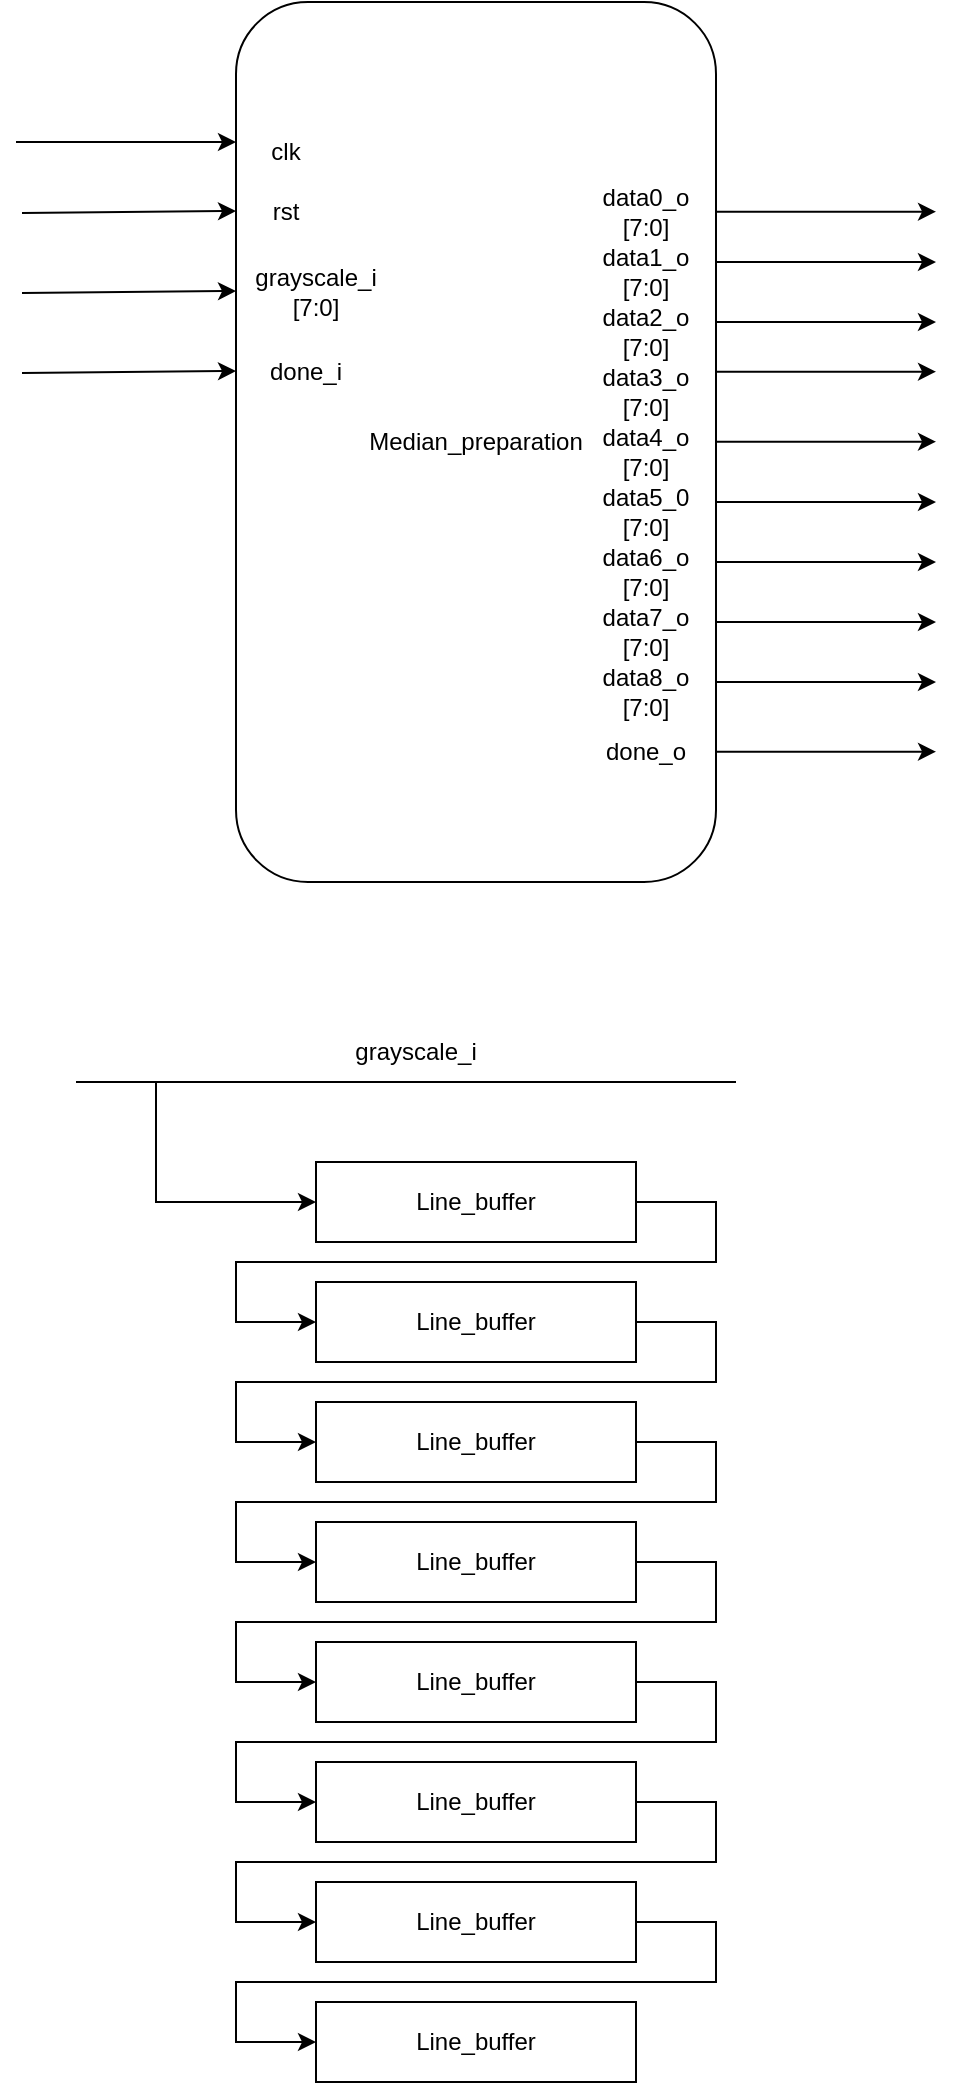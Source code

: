 <mxfile version="24.9.1">
  <diagram name="Page-1" id="BCnUO_8hESMO_EkztKmL">
    <mxGraphModel dx="549" dy="283" grid="1" gridSize="10" guides="1" tooltips="1" connect="1" arrows="1" fold="1" page="1" pageScale="1" pageWidth="850" pageHeight="1100" math="0" shadow="0">
      <root>
        <mxCell id="0" />
        <mxCell id="1" parent="0" />
        <mxCell id="qsAkrHhLrorG7CHm5gj3-1" value="Median_preparation" style="rounded=1;whiteSpace=wrap;html=1;" parent="1" vertex="1">
          <mxGeometry x="280" y="230" width="240" height="440" as="geometry" />
        </mxCell>
        <mxCell id="qsAkrHhLrorG7CHm5gj3-2" value="clk" style="text;html=1;align=center;verticalAlign=middle;whiteSpace=wrap;rounded=0;" parent="1" vertex="1">
          <mxGeometry x="290" y="290" width="30" height="30" as="geometry" />
        </mxCell>
        <mxCell id="qsAkrHhLrorG7CHm5gj3-4" value="grayscale_i [7:0]" style="text;html=1;align=center;verticalAlign=middle;whiteSpace=wrap;rounded=0;" parent="1" vertex="1">
          <mxGeometry x="290" y="360" width="60" height="30" as="geometry" />
        </mxCell>
        <mxCell id="qsAkrHhLrorG7CHm5gj3-5" value="done_i" style="text;html=1;align=center;verticalAlign=middle;whiteSpace=wrap;rounded=0;" parent="1" vertex="1">
          <mxGeometry x="290" y="400" width="50" height="30" as="geometry" />
        </mxCell>
        <mxCell id="qsAkrHhLrorG7CHm5gj3-6" value="" style="endArrow=classic;html=1;rounded=0;" parent="1" edge="1">
          <mxGeometry width="50" height="50" relative="1" as="geometry">
            <mxPoint x="170" y="300" as="sourcePoint" />
            <mxPoint x="280" y="300" as="targetPoint" />
          </mxGeometry>
        </mxCell>
        <mxCell id="qsAkrHhLrorG7CHm5gj3-7" value="rst" style="text;html=1;align=center;verticalAlign=middle;whiteSpace=wrap;rounded=0;" parent="1" vertex="1">
          <mxGeometry x="290" y="320" width="30" height="30" as="geometry" />
        </mxCell>
        <mxCell id="qsAkrHhLrorG7CHm5gj3-8" value="" style="endArrow=classic;html=1;rounded=0;entryX=-0.012;entryY=0.164;entryDx=0;entryDy=0;entryPerimeter=0;" parent="1" edge="1">
          <mxGeometry width="50" height="50" relative="1" as="geometry">
            <mxPoint x="173" y="335.5" as="sourcePoint" />
            <mxPoint x="280" y="334.5" as="targetPoint" />
          </mxGeometry>
        </mxCell>
        <mxCell id="qsAkrHhLrorG7CHm5gj3-9" value="" style="endArrow=classic;html=1;rounded=0;entryX=-0.012;entryY=0.164;entryDx=0;entryDy=0;entryPerimeter=0;" parent="1" edge="1">
          <mxGeometry width="50" height="50" relative="1" as="geometry">
            <mxPoint x="173" y="375.5" as="sourcePoint" />
            <mxPoint x="280" y="374.5" as="targetPoint" />
          </mxGeometry>
        </mxCell>
        <mxCell id="qsAkrHhLrorG7CHm5gj3-10" value="" style="endArrow=classic;html=1;rounded=0;entryX=-0.012;entryY=0.164;entryDx=0;entryDy=0;entryPerimeter=0;" parent="1" edge="1">
          <mxGeometry width="50" height="50" relative="1" as="geometry">
            <mxPoint x="173" y="415.5" as="sourcePoint" />
            <mxPoint x="280" y="414.5" as="targetPoint" />
          </mxGeometry>
        </mxCell>
        <mxCell id="qsAkrHhLrorG7CHm5gj3-11" value="done_o" style="text;html=1;align=center;verticalAlign=middle;whiteSpace=wrap;rounded=0;" parent="1" vertex="1">
          <mxGeometry x="460" y="590" width="50" height="30" as="geometry" />
        </mxCell>
        <mxCell id="qsAkrHhLrorG7CHm5gj3-12" value="data8_o [7:0]" style="text;html=1;align=center;verticalAlign=middle;whiteSpace=wrap;rounded=0;" parent="1" vertex="1">
          <mxGeometry x="460" y="560" width="50" height="30" as="geometry" />
        </mxCell>
        <mxCell id="qsAkrHhLrorG7CHm5gj3-13" value="data7_o [7:0]" style="text;html=1;align=center;verticalAlign=middle;whiteSpace=wrap;rounded=0;" parent="1" vertex="1">
          <mxGeometry x="460" y="530" width="50" height="30" as="geometry" />
        </mxCell>
        <mxCell id="qsAkrHhLrorG7CHm5gj3-14" value="data6_o [7:0]" style="text;html=1;align=center;verticalAlign=middle;whiteSpace=wrap;rounded=0;" parent="1" vertex="1">
          <mxGeometry x="460" y="500" width="50" height="30" as="geometry" />
        </mxCell>
        <mxCell id="qsAkrHhLrorG7CHm5gj3-15" value="data5_0 [7:0]" style="text;html=1;align=center;verticalAlign=middle;whiteSpace=wrap;rounded=0;" parent="1" vertex="1">
          <mxGeometry x="460" y="470" width="50" height="30" as="geometry" />
        </mxCell>
        <mxCell id="qsAkrHhLrorG7CHm5gj3-16" value="data4_o [7:0]" style="text;html=1;align=center;verticalAlign=middle;whiteSpace=wrap;rounded=0;" parent="1" vertex="1">
          <mxGeometry x="460" y="440" width="50" height="30" as="geometry" />
        </mxCell>
        <mxCell id="qsAkrHhLrorG7CHm5gj3-17" value="data3_o [7:0]" style="text;html=1;align=center;verticalAlign=middle;whiteSpace=wrap;rounded=0;" parent="1" vertex="1">
          <mxGeometry x="460" y="410" width="50" height="30" as="geometry" />
        </mxCell>
        <mxCell id="qsAkrHhLrorG7CHm5gj3-18" value="data2_o [7:0]" style="text;html=1;align=center;verticalAlign=middle;whiteSpace=wrap;rounded=0;" parent="1" vertex="1">
          <mxGeometry x="460" y="380" width="50" height="30" as="geometry" />
        </mxCell>
        <mxCell id="qsAkrHhLrorG7CHm5gj3-19" value="data1_o [7:0]" style="text;html=1;align=center;verticalAlign=middle;whiteSpace=wrap;rounded=0;" parent="1" vertex="1">
          <mxGeometry x="460" y="350" width="50" height="30" as="geometry" />
        </mxCell>
        <mxCell id="qsAkrHhLrorG7CHm5gj3-20" value="data0_o [7:0]" style="text;html=1;align=center;verticalAlign=middle;whiteSpace=wrap;rounded=0;" parent="1" vertex="1">
          <mxGeometry x="460" y="320" width="50" height="30" as="geometry" />
        </mxCell>
        <mxCell id="qsAkrHhLrorG7CHm5gj3-21" value="" style="endArrow=classic;html=1;rounded=0;" parent="1" edge="1">
          <mxGeometry width="50" height="50" relative="1" as="geometry">
            <mxPoint x="520" y="334.83" as="sourcePoint" />
            <mxPoint x="630" y="334.83" as="targetPoint" />
          </mxGeometry>
        </mxCell>
        <mxCell id="qsAkrHhLrorG7CHm5gj3-22" value="" style="endArrow=classic;html=1;rounded=0;" parent="1" edge="1">
          <mxGeometry width="50" height="50" relative="1" as="geometry">
            <mxPoint x="520" y="360" as="sourcePoint" />
            <mxPoint x="630" y="360" as="targetPoint" />
          </mxGeometry>
        </mxCell>
        <mxCell id="qsAkrHhLrorG7CHm5gj3-23" value="" style="endArrow=classic;html=1;rounded=0;" parent="1" edge="1">
          <mxGeometry width="50" height="50" relative="1" as="geometry">
            <mxPoint x="520" y="480" as="sourcePoint" />
            <mxPoint x="630" y="480" as="targetPoint" />
          </mxGeometry>
        </mxCell>
        <mxCell id="qsAkrHhLrorG7CHm5gj3-24" value="" style="endArrow=classic;html=1;rounded=0;" parent="1" edge="1">
          <mxGeometry width="50" height="50" relative="1" as="geometry">
            <mxPoint x="520" y="390" as="sourcePoint" />
            <mxPoint x="630" y="390" as="targetPoint" />
          </mxGeometry>
        </mxCell>
        <mxCell id="qsAkrHhLrorG7CHm5gj3-25" value="" style="endArrow=classic;html=1;rounded=0;" parent="1" edge="1">
          <mxGeometry width="50" height="50" relative="1" as="geometry">
            <mxPoint x="520" y="414.83" as="sourcePoint" />
            <mxPoint x="630" y="414.83" as="targetPoint" />
          </mxGeometry>
        </mxCell>
        <mxCell id="qsAkrHhLrorG7CHm5gj3-26" value="" style="endArrow=classic;html=1;rounded=0;" parent="1" edge="1">
          <mxGeometry width="50" height="50" relative="1" as="geometry">
            <mxPoint x="520" y="449.83" as="sourcePoint" />
            <mxPoint x="630" y="449.83" as="targetPoint" />
          </mxGeometry>
        </mxCell>
        <mxCell id="qsAkrHhLrorG7CHm5gj3-27" value="" style="endArrow=classic;html=1;rounded=0;" parent="1" edge="1">
          <mxGeometry width="50" height="50" relative="1" as="geometry">
            <mxPoint x="520" y="510" as="sourcePoint" />
            <mxPoint x="630" y="510" as="targetPoint" />
          </mxGeometry>
        </mxCell>
        <mxCell id="qsAkrHhLrorG7CHm5gj3-28" value="" style="endArrow=classic;html=1;rounded=0;" parent="1" edge="1">
          <mxGeometry width="50" height="50" relative="1" as="geometry">
            <mxPoint x="520" y="540" as="sourcePoint" />
            <mxPoint x="630" y="540" as="targetPoint" />
          </mxGeometry>
        </mxCell>
        <mxCell id="qsAkrHhLrorG7CHm5gj3-29" value="" style="endArrow=classic;html=1;rounded=0;" parent="1" edge="1">
          <mxGeometry width="50" height="50" relative="1" as="geometry">
            <mxPoint x="520" y="570" as="sourcePoint" />
            <mxPoint x="630" y="570" as="targetPoint" />
          </mxGeometry>
        </mxCell>
        <mxCell id="qsAkrHhLrorG7CHm5gj3-30" value="" style="endArrow=classic;html=1;rounded=0;" parent="1" edge="1">
          <mxGeometry width="50" height="50" relative="1" as="geometry">
            <mxPoint x="520" y="604.83" as="sourcePoint" />
            <mxPoint x="630" y="604.83" as="targetPoint" />
          </mxGeometry>
        </mxCell>
        <mxCell id="lk3Zxy1Mn8p284EeRBHM-1" value="grayscale_i" style="text;html=1;align=center;verticalAlign=middle;whiteSpace=wrap;rounded=0;" vertex="1" parent="1">
          <mxGeometry x="340" y="740" width="60" height="30" as="geometry" />
        </mxCell>
        <mxCell id="lk3Zxy1Mn8p284EeRBHM-2" value="Line_buffer" style="rounded=0;whiteSpace=wrap;html=1;" vertex="1" parent="1">
          <mxGeometry x="320" y="810" width="160" height="40" as="geometry" />
        </mxCell>
        <mxCell id="lk3Zxy1Mn8p284EeRBHM-3" value="Line_buffer" style="rounded=0;whiteSpace=wrap;html=1;" vertex="1" parent="1">
          <mxGeometry x="320" y="870" width="160" height="40" as="geometry" />
        </mxCell>
        <mxCell id="lk3Zxy1Mn8p284EeRBHM-4" value="Line_buffer" style="rounded=0;whiteSpace=wrap;html=1;" vertex="1" parent="1">
          <mxGeometry x="320" y="930" width="160" height="40" as="geometry" />
        </mxCell>
        <mxCell id="lk3Zxy1Mn8p284EeRBHM-5" value="Line_buffer" style="rounded=0;whiteSpace=wrap;html=1;" vertex="1" parent="1">
          <mxGeometry x="320" y="990" width="160" height="40" as="geometry" />
        </mxCell>
        <mxCell id="lk3Zxy1Mn8p284EeRBHM-6" value="Line_buffer" style="rounded=0;whiteSpace=wrap;html=1;" vertex="1" parent="1">
          <mxGeometry x="320" y="1050" width="160" height="40" as="geometry" />
        </mxCell>
        <mxCell id="lk3Zxy1Mn8p284EeRBHM-7" value="Line_buffer" style="rounded=0;whiteSpace=wrap;html=1;" vertex="1" parent="1">
          <mxGeometry x="320" y="1110" width="160" height="40" as="geometry" />
        </mxCell>
        <mxCell id="lk3Zxy1Mn8p284EeRBHM-8" value="Line_buffer" style="rounded=0;whiteSpace=wrap;html=1;" vertex="1" parent="1">
          <mxGeometry x="320" y="1170" width="160" height="40" as="geometry" />
        </mxCell>
        <mxCell id="lk3Zxy1Mn8p284EeRBHM-9" value="Line_buffer" style="rounded=0;whiteSpace=wrap;html=1;" vertex="1" parent="1">
          <mxGeometry x="320" y="1230" width="160" height="40" as="geometry" />
        </mxCell>
        <mxCell id="lk3Zxy1Mn8p284EeRBHM-10" value="" style="endArrow=classic;html=1;rounded=0;entryX=0;entryY=0.5;entryDx=0;entryDy=0;" edge="1" parent="1" target="lk3Zxy1Mn8p284EeRBHM-2">
          <mxGeometry width="50" height="50" relative="1" as="geometry">
            <mxPoint x="240" y="770" as="sourcePoint" />
            <mxPoint x="300" y="800" as="targetPoint" />
            <Array as="points">
              <mxPoint x="240" y="830" />
            </Array>
          </mxGeometry>
        </mxCell>
        <mxCell id="lk3Zxy1Mn8p284EeRBHM-11" value="" style="endArrow=classic;html=1;rounded=0;exitX=1;exitY=0.5;exitDx=0;exitDy=0;entryX=0;entryY=0.5;entryDx=0;entryDy=0;" edge="1" parent="1" source="lk3Zxy1Mn8p284EeRBHM-2" target="lk3Zxy1Mn8p284EeRBHM-3">
          <mxGeometry width="50" height="50" relative="1" as="geometry">
            <mxPoint x="480" y="870" as="sourcePoint" />
            <mxPoint x="530" y="820" as="targetPoint" />
            <Array as="points">
              <mxPoint x="520" y="830" />
              <mxPoint x="520" y="860" />
              <mxPoint x="280" y="860" />
              <mxPoint x="280" y="890" />
            </Array>
          </mxGeometry>
        </mxCell>
        <mxCell id="lk3Zxy1Mn8p284EeRBHM-12" value="" style="endArrow=classic;html=1;rounded=0;exitX=1;exitY=0.5;exitDx=0;exitDy=0;entryX=0;entryY=0.5;entryDx=0;entryDy=0;" edge="1" parent="1" source="lk3Zxy1Mn8p284EeRBHM-3" target="lk3Zxy1Mn8p284EeRBHM-4">
          <mxGeometry width="50" height="50" relative="1" as="geometry">
            <mxPoint x="480" y="940" as="sourcePoint" />
            <mxPoint x="530" y="890" as="targetPoint" />
            <Array as="points">
              <mxPoint x="520" y="890" />
              <mxPoint x="520" y="920" />
              <mxPoint x="280" y="920" />
              <mxPoint x="280" y="950" />
            </Array>
          </mxGeometry>
        </mxCell>
        <mxCell id="lk3Zxy1Mn8p284EeRBHM-13" value="" style="endArrow=classic;html=1;rounded=0;exitX=1;exitY=0.5;exitDx=0;exitDy=0;entryX=0;entryY=0.5;entryDx=0;entryDy=0;" edge="1" parent="1">
          <mxGeometry width="50" height="50" relative="1" as="geometry">
            <mxPoint x="480" y="950" as="sourcePoint" />
            <mxPoint x="320" y="1010" as="targetPoint" />
            <Array as="points">
              <mxPoint x="520" y="950" />
              <mxPoint x="520" y="980" />
              <mxPoint x="280" y="980" />
              <mxPoint x="280" y="1010" />
            </Array>
          </mxGeometry>
        </mxCell>
        <mxCell id="lk3Zxy1Mn8p284EeRBHM-14" value="" style="endArrow=classic;html=1;rounded=0;exitX=1;exitY=0.5;exitDx=0;exitDy=0;entryX=0;entryY=0.5;entryDx=0;entryDy=0;" edge="1" parent="1">
          <mxGeometry width="50" height="50" relative="1" as="geometry">
            <mxPoint x="480" y="1010" as="sourcePoint" />
            <mxPoint x="320" y="1070" as="targetPoint" />
            <Array as="points">
              <mxPoint x="520" y="1010" />
              <mxPoint x="520" y="1040" />
              <mxPoint x="280" y="1040" />
              <mxPoint x="280" y="1070" />
            </Array>
          </mxGeometry>
        </mxCell>
        <mxCell id="lk3Zxy1Mn8p284EeRBHM-15" value="" style="endArrow=classic;html=1;rounded=0;exitX=1;exitY=0.5;exitDx=0;exitDy=0;entryX=0;entryY=0.5;entryDx=0;entryDy=0;" edge="1" parent="1">
          <mxGeometry width="50" height="50" relative="1" as="geometry">
            <mxPoint x="480" y="1070" as="sourcePoint" />
            <mxPoint x="320" y="1130" as="targetPoint" />
            <Array as="points">
              <mxPoint x="520" y="1070" />
              <mxPoint x="520" y="1100" />
              <mxPoint x="280" y="1100" />
              <mxPoint x="280" y="1130" />
            </Array>
          </mxGeometry>
        </mxCell>
        <mxCell id="lk3Zxy1Mn8p284EeRBHM-16" value="" style="endArrow=classic;html=1;rounded=0;exitX=1;exitY=0.5;exitDx=0;exitDy=0;entryX=0;entryY=0.5;entryDx=0;entryDy=0;" edge="1" parent="1">
          <mxGeometry width="50" height="50" relative="1" as="geometry">
            <mxPoint x="480" y="1130" as="sourcePoint" />
            <mxPoint x="320" y="1190" as="targetPoint" />
            <Array as="points">
              <mxPoint x="520" y="1130" />
              <mxPoint x="520" y="1160" />
              <mxPoint x="280" y="1160" />
              <mxPoint x="280" y="1190" />
            </Array>
          </mxGeometry>
        </mxCell>
        <mxCell id="lk3Zxy1Mn8p284EeRBHM-17" value="" style="endArrow=classic;html=1;rounded=0;exitX=1;exitY=0.5;exitDx=0;exitDy=0;entryX=0;entryY=0.5;entryDx=0;entryDy=0;" edge="1" parent="1">
          <mxGeometry width="50" height="50" relative="1" as="geometry">
            <mxPoint x="480" y="1190" as="sourcePoint" />
            <mxPoint x="320" y="1250" as="targetPoint" />
            <Array as="points">
              <mxPoint x="520" y="1190" />
              <mxPoint x="520" y="1220" />
              <mxPoint x="280" y="1220" />
              <mxPoint x="280" y="1250" />
            </Array>
          </mxGeometry>
        </mxCell>
        <mxCell id="lk3Zxy1Mn8p284EeRBHM-18" value="" style="endArrow=none;html=1;rounded=0;" edge="1" parent="1">
          <mxGeometry width="50" height="50" relative="1" as="geometry">
            <mxPoint x="200" y="770" as="sourcePoint" />
            <mxPoint x="530" y="770" as="targetPoint" />
          </mxGeometry>
        </mxCell>
      </root>
    </mxGraphModel>
  </diagram>
</mxfile>

